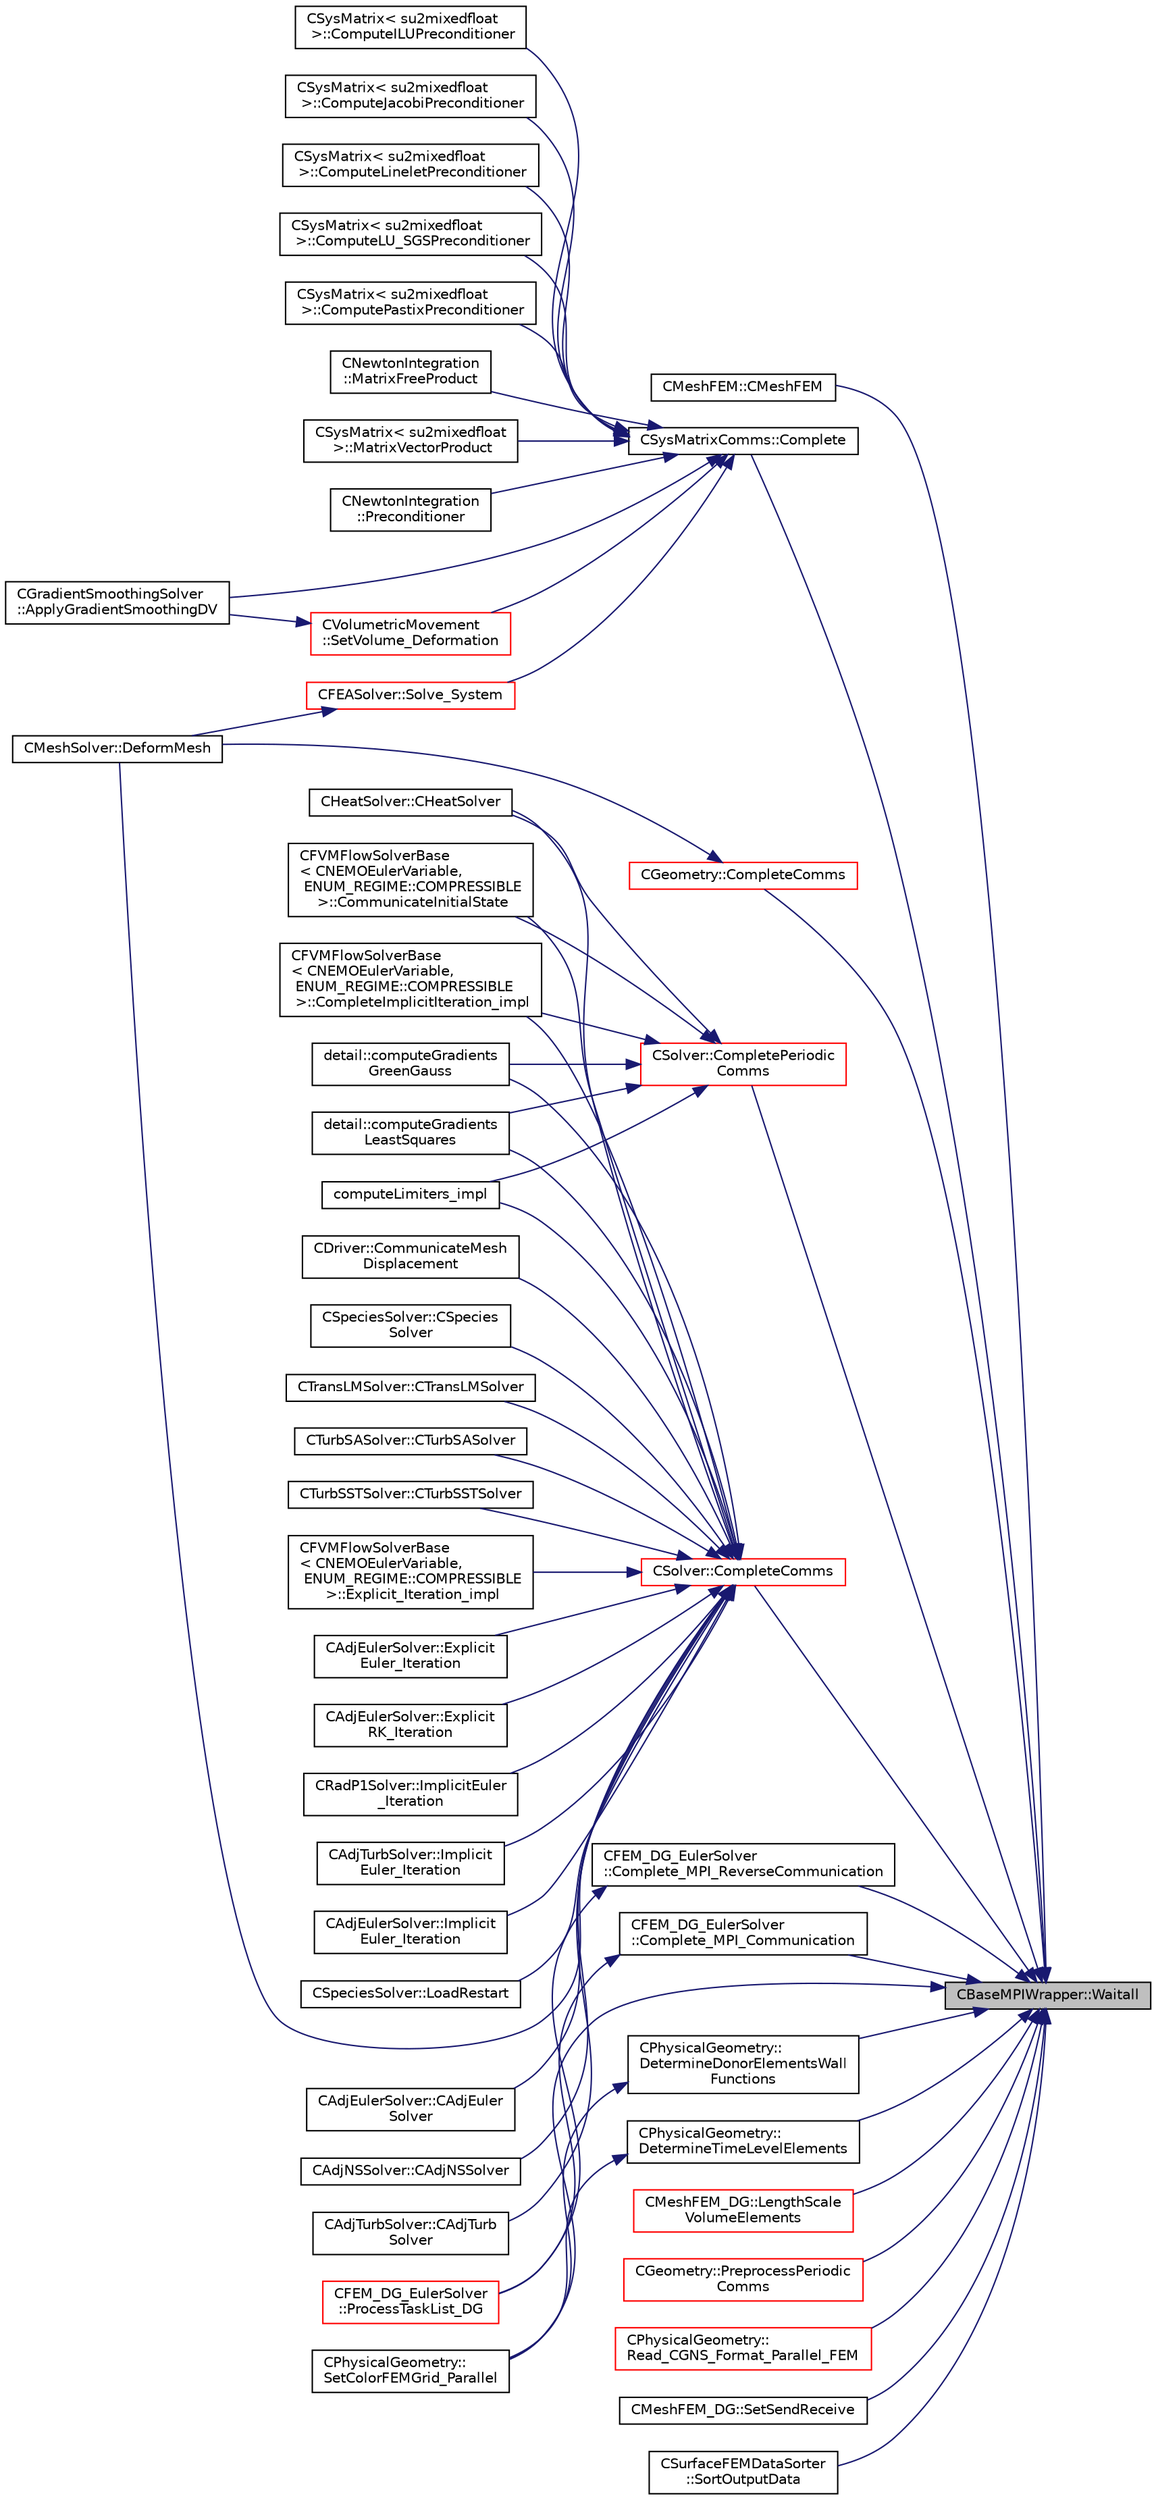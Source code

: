 digraph "CBaseMPIWrapper::Waitall"
{
 // LATEX_PDF_SIZE
  edge [fontname="Helvetica",fontsize="10",labelfontname="Helvetica",labelfontsize="10"];
  node [fontname="Helvetica",fontsize="10",shape=record];
  rankdir="RL";
  Node1 [label="CBaseMPIWrapper::Waitall",height=0.2,width=0.4,color="black", fillcolor="grey75", style="filled", fontcolor="black",tooltip=" "];
  Node1 -> Node2 [dir="back",color="midnightblue",fontsize="10",style="solid",fontname="Helvetica"];
  Node2 [label="CMeshFEM::CMeshFEM",height=0.2,width=0.4,color="black", fillcolor="white", style="filled",URL="$classCMeshFEM.html#ae74b12670fb49ad4d28836d9fc2aab8d",tooltip="Redistributes the grid over the ranks and creates the halo layer."];
  Node1 -> Node3 [dir="back",color="midnightblue",fontsize="10",style="solid",fontname="Helvetica"];
  Node3 [label="CSysMatrixComms::Complete",height=0.2,width=0.4,color="black", fillcolor="white", style="filled",URL="$structCSysMatrixComms.html#a672e72a89fc1ae7345d0ce91bd81972b",tooltip="Routine to complete the set of non-blocking communications launched by Initiate() and unpacking of th..."];
  Node3 -> Node4 [dir="back",color="midnightblue",fontsize="10",style="solid",fontname="Helvetica"];
  Node4 [label="CGradientSmoothingSolver\l::ApplyGradientSmoothingDV",height=0.2,width=0.4,color="black", fillcolor="white", style="filled",URL="$classCGradientSmoothingSolver.html#a443fb04934697664cd7defae114e6ef4",tooltip="All steps required for smoothing the whole system on DV level in an iterative way."];
  Node3 -> Node5 [dir="back",color="midnightblue",fontsize="10",style="solid",fontname="Helvetica"];
  Node5 [label="CSysMatrix\< su2mixedfloat\l \>::ComputeILUPreconditioner",height=0.2,width=0.4,color="black", fillcolor="white", style="filled",URL="$classCSysMatrix.html#a5f8beb6ce9ba7a0fc21b64c76a290cc6",tooltip="Multiply CSysVector by the preconditioner."];
  Node3 -> Node6 [dir="back",color="midnightblue",fontsize="10",style="solid",fontname="Helvetica"];
  Node6 [label="CSysMatrix\< su2mixedfloat\l \>::ComputeJacobiPreconditioner",height=0.2,width=0.4,color="black", fillcolor="white", style="filled",URL="$classCSysMatrix.html#af8c53a14b7928dd959258e0235c33b2f",tooltip="Multiply CSysVector by the preconditioner."];
  Node3 -> Node7 [dir="back",color="midnightblue",fontsize="10",style="solid",fontname="Helvetica"];
  Node7 [label="CSysMatrix\< su2mixedfloat\l \>::ComputeLineletPreconditioner",height=0.2,width=0.4,color="black", fillcolor="white", style="filled",URL="$classCSysMatrix.html#a0b1aca3806964da984c4fefe61cf2c64",tooltip="Multiply CSysVector by the preconditioner."];
  Node3 -> Node8 [dir="back",color="midnightblue",fontsize="10",style="solid",fontname="Helvetica"];
  Node8 [label="CSysMatrix\< su2mixedfloat\l \>::ComputeLU_SGSPreconditioner",height=0.2,width=0.4,color="black", fillcolor="white", style="filled",URL="$classCSysMatrix.html#ae41b2166753863b1872dfd2fdcefc6ca",tooltip="Multiply CSysVector by the preconditioner."];
  Node3 -> Node9 [dir="back",color="midnightblue",fontsize="10",style="solid",fontname="Helvetica"];
  Node9 [label="CSysMatrix\< su2mixedfloat\l \>::ComputePastixPreconditioner",height=0.2,width=0.4,color="black", fillcolor="white", style="filled",URL="$classCSysMatrix.html#a7012e3d084d285dab57634a6e8158fb8",tooltip="Apply the PaStiX factorization to CSysVec."];
  Node3 -> Node10 [dir="back",color="midnightblue",fontsize="10",style="solid",fontname="Helvetica"];
  Node10 [label="CNewtonIntegration\l::MatrixFreeProduct",height=0.2,width=0.4,color="black", fillcolor="white", style="filled",URL="$classCNewtonIntegration.html#ae70c58a68a61016cf7109fbdf20b9a62",tooltip="Implementation of matrix-vector product with the real Jacobian of the nonlinear residuals."];
  Node3 -> Node11 [dir="back",color="midnightblue",fontsize="10",style="solid",fontname="Helvetica"];
  Node11 [label="CSysMatrix\< su2mixedfloat\l \>::MatrixVectorProduct",height=0.2,width=0.4,color="black", fillcolor="white", style="filled",URL="$classCSysMatrix.html#afcd4a4dd3ba3509c6785431e01f3c434",tooltip="Performs the product of a sparse matrix by a CSysVector."];
  Node3 -> Node12 [dir="back",color="midnightblue",fontsize="10",style="solid",fontname="Helvetica"];
  Node12 [label="CNewtonIntegration\l::Preconditioner",height=0.2,width=0.4,color="black", fillcolor="white", style="filled",URL="$classCNewtonIntegration.html#a79013839512a0bfd866c2c0720e70014",tooltip="Wrapper for the preconditioner."];
  Node3 -> Node13 [dir="back",color="midnightblue",fontsize="10",style="solid",fontname="Helvetica"];
  Node13 [label="CVolumetricMovement\l::SetVolume_Deformation",height=0.2,width=0.4,color="red", fillcolor="white", style="filled",URL="$classCVolumetricMovement.html#a96c9dadafe051a2479ef4ec4b51adb04",tooltip="Grid deformation using the spring analogy method."];
  Node13 -> Node4 [dir="back",color="midnightblue",fontsize="10",style="solid",fontname="Helvetica"];
  Node3 -> Node40 [dir="back",color="midnightblue",fontsize="10",style="solid",fontname="Helvetica"];
  Node40 [label="CFEASolver::Solve_System",height=0.2,width=0.4,color="red", fillcolor="white", style="filled",URL="$classCFEASolver.html#a6ade985703d84b396bae1825a6d2a3e4",tooltip="Routine to solve the Jacobian-Residual linearized system."];
  Node40 -> Node42 [dir="back",color="midnightblue",fontsize="10",style="solid",fontname="Helvetica"];
  Node42 [label="CMeshSolver::DeformMesh",height=0.2,width=0.4,color="black", fillcolor="white", style="filled",URL="$classCMeshSolver.html#a573e4ddd63b680f5705f402ec317820b",tooltip="Grid deformation using the linear elasticity equations."];
  Node1 -> Node43 [dir="back",color="midnightblue",fontsize="10",style="solid",fontname="Helvetica"];
  Node43 [label="CFEM_DG_EulerSolver\l::Complete_MPI_Communication",height=0.2,width=0.4,color="black", fillcolor="white", style="filled",URL="$classCFEM__DG__EulerSolver.html#ad3428a192cfff4925a3ce854866119de",tooltip="Routine that completes the non-blocking communication between ranks."];
  Node43 -> Node44 [dir="back",color="midnightblue",fontsize="10",style="solid",fontname="Helvetica"];
  Node44 [label="CFEM_DG_EulerSolver\l::ProcessTaskList_DG",height=0.2,width=0.4,color="red", fillcolor="white", style="filled",URL="$classCFEM__DG__EulerSolver.html#ae807ca68b2d465020b63d617d54e339a",tooltip="Function, which processes the list of tasks to be executed by the DG solver."];
  Node1 -> Node47 [dir="back",color="midnightblue",fontsize="10",style="solid",fontname="Helvetica"];
  Node47 [label="CFEM_DG_EulerSolver\l::Complete_MPI_ReverseCommunication",height=0.2,width=0.4,color="black", fillcolor="white", style="filled",URL="$classCFEM__DG__EulerSolver.html#af5891c1fd8de49fe774a68cd7bc0b6ec",tooltip="Routine that completes the reverse non-blocking communication between ranks."];
  Node47 -> Node44 [dir="back",color="midnightblue",fontsize="10",style="solid",fontname="Helvetica"];
  Node1 -> Node48 [dir="back",color="midnightblue",fontsize="10",style="solid",fontname="Helvetica"];
  Node48 [label="CSolver::CompleteComms",height=0.2,width=0.4,color="red", fillcolor="white", style="filled",URL="$classCSolver.html#a6891c839827efbebdcbf9a349f4da92c",tooltip="Routine to complete the set of non-blocking communications launched by InitiateComms() and unpacking ..."];
  Node48 -> Node49 [dir="back",color="midnightblue",fontsize="10",style="solid",fontname="Helvetica"];
  Node49 [label="CAdjEulerSolver::CAdjEuler\lSolver",height=0.2,width=0.4,color="black", fillcolor="white", style="filled",URL="$classCAdjEulerSolver.html#a0a739888df9436d4707665d152a7af1a",tooltip=" "];
  Node48 -> Node50 [dir="back",color="midnightblue",fontsize="10",style="solid",fontname="Helvetica"];
  Node50 [label="CAdjNSSolver::CAdjNSSolver",height=0.2,width=0.4,color="black", fillcolor="white", style="filled",URL="$classCAdjNSSolver.html#a323f1dc7c0b9fe00d1911eeeea365d46",tooltip=" "];
  Node48 -> Node51 [dir="back",color="midnightblue",fontsize="10",style="solid",fontname="Helvetica"];
  Node51 [label="CAdjTurbSolver::CAdjTurb\lSolver",height=0.2,width=0.4,color="black", fillcolor="white", style="filled",URL="$classCAdjTurbSolver.html#a621bdae0b081f25a67425cc037cd90a2",tooltip=" "];
  Node48 -> Node52 [dir="back",color="midnightblue",fontsize="10",style="solid",fontname="Helvetica"];
  Node52 [label="CHeatSolver::CHeatSolver",height=0.2,width=0.4,color="black", fillcolor="white", style="filled",URL="$classCHeatSolver.html#a89c9ece2b98a950e53f4ee9482968186",tooltip="Constructor of the class."];
  Node48 -> Node53 [dir="back",color="midnightblue",fontsize="10",style="solid",fontname="Helvetica"];
  Node53 [label="CFVMFlowSolverBase\l\< CNEMOEulerVariable,\l ENUM_REGIME::COMPRESSIBLE\l \>::CommunicateInitialState",height=0.2,width=0.4,color="black", fillcolor="white", style="filled",URL="$classCFVMFlowSolverBase.html#ae06b2ffc1a1010f31dcfea2c24dbf46a",tooltip="Communicate the initial solver state."];
  Node48 -> Node54 [dir="back",color="midnightblue",fontsize="10",style="solid",fontname="Helvetica"];
  Node54 [label="CDriver::CommunicateMesh\lDisplacement",height=0.2,width=0.4,color="black", fillcolor="white", style="filled",URL="$classCDriver.html#ab7774dbeec50826a830714585aa45740",tooltip="Communicate the boundary mesh displacements in a python call."];
  Node48 -> Node55 [dir="back",color="midnightblue",fontsize="10",style="solid",fontname="Helvetica"];
  Node55 [label="CFVMFlowSolverBase\l\< CNEMOEulerVariable,\l ENUM_REGIME::COMPRESSIBLE\l \>::CompleteImplicitIteration_impl",height=0.2,width=0.4,color="black", fillcolor="white", style="filled",URL="$classCFVMFlowSolverBase.html#a3eb0fbabf1ce42ccc0fe626473800e09",tooltip="Generic implementation to complete an implicit iteration, i.e. update the solution."];
  Node48 -> Node56 [dir="back",color="midnightblue",fontsize="10",style="solid",fontname="Helvetica"];
  Node56 [label="detail::computeGradients\lGreenGauss",height=0.2,width=0.4,color="black", fillcolor="white", style="filled",URL="$group__FvmAlgos.html#ga031dfb21c1777c986ae93d716ec4568b",tooltip="Compute the gradient of a field using the Green-Gauss theorem."];
  Node48 -> Node57 [dir="back",color="midnightblue",fontsize="10",style="solid",fontname="Helvetica"];
  Node57 [label="detail::computeGradients\lLeastSquares",height=0.2,width=0.4,color="black", fillcolor="white", style="filled",URL="$group__FvmAlgos.html#ga186a32bf8b211a50432fe55a6a608c21",tooltip="Compute the gradient of a field using inverse-distance-weighted or unweighted Least-Squares approxima..."];
  Node48 -> Node58 [dir="back",color="midnightblue",fontsize="10",style="solid",fontname="Helvetica"];
  Node58 [label="computeLimiters_impl",height=0.2,width=0.4,color="black", fillcolor="white", style="filled",URL="$group__FvmAlgos.html#ga4639562695f9dc19f098e6d00fcacde1",tooltip="Generic limiter computation for methods based on one limiter value per point (as opposed to one per e..."];
  Node48 -> Node59 [dir="back",color="midnightblue",fontsize="10",style="solid",fontname="Helvetica"];
  Node59 [label="CSpeciesSolver::CSpecies\lSolver",height=0.2,width=0.4,color="black", fillcolor="white", style="filled",URL="$classCSpeciesSolver.html#a3a7863355bb316fe760afeb1db4ca66c",tooltip="Constructor of the class."];
  Node48 -> Node60 [dir="back",color="midnightblue",fontsize="10",style="solid",fontname="Helvetica"];
  Node60 [label="CTransLMSolver::CTransLMSolver",height=0.2,width=0.4,color="black", fillcolor="white", style="filled",URL="$classCTransLMSolver.html#a4975cbf30f2954e3da1244832999eda0",tooltip=" "];
  Node48 -> Node61 [dir="back",color="midnightblue",fontsize="10",style="solid",fontname="Helvetica"];
  Node61 [label="CTurbSASolver::CTurbSASolver",height=0.2,width=0.4,color="black", fillcolor="white", style="filled",URL="$classCTurbSASolver.html#a06a8b09d1563dd48f364ff6e97c25cd8",tooltip="Constructor."];
  Node48 -> Node62 [dir="back",color="midnightblue",fontsize="10",style="solid",fontname="Helvetica"];
  Node62 [label="CTurbSSTSolver::CTurbSSTSolver",height=0.2,width=0.4,color="black", fillcolor="white", style="filled",URL="$classCTurbSSTSolver.html#a84beba65418c7c2ca4f4843b989b360a",tooltip="Constructor."];
  Node48 -> Node42 [dir="back",color="midnightblue",fontsize="10",style="solid",fontname="Helvetica"];
  Node48 -> Node63 [dir="back",color="midnightblue",fontsize="10",style="solid",fontname="Helvetica"];
  Node63 [label="CFVMFlowSolverBase\l\< CNEMOEulerVariable,\l ENUM_REGIME::COMPRESSIBLE\l \>::Explicit_Iteration_impl",height=0.2,width=0.4,color="black", fillcolor="white", style="filled",URL="$classCFVMFlowSolverBase.html#ac30c9255150f29da2915a85264a1676c",tooltip="Generic implementation of explicit iterations with a preconditioner."];
  Node48 -> Node64 [dir="back",color="midnightblue",fontsize="10",style="solid",fontname="Helvetica"];
  Node64 [label="CAdjEulerSolver::Explicit\lEuler_Iteration",height=0.2,width=0.4,color="black", fillcolor="white", style="filled",URL="$classCAdjEulerSolver.html#ac6851acd72ffdbf5299680d5d92e065e",tooltip="Update the solution using a explicit Euler scheme."];
  Node48 -> Node65 [dir="back",color="midnightblue",fontsize="10",style="solid",fontname="Helvetica"];
  Node65 [label="CAdjEulerSolver::Explicit\lRK_Iteration",height=0.2,width=0.4,color="black", fillcolor="white", style="filled",URL="$classCAdjEulerSolver.html#a853b9218167a682db73ca73c0fccc2cc",tooltip="Update the solution using a Runge-Kutta strategy."];
  Node48 -> Node66 [dir="back",color="midnightblue",fontsize="10",style="solid",fontname="Helvetica"];
  Node66 [label="CRadP1Solver::ImplicitEuler\l_Iteration",height=0.2,width=0.4,color="black", fillcolor="white", style="filled",URL="$classCRadP1Solver.html#a23716727a079c099d449da9befa86696",tooltip="Update the solution using an implicit solver."];
  Node48 -> Node67 [dir="back",color="midnightblue",fontsize="10",style="solid",fontname="Helvetica"];
  Node67 [label="CAdjTurbSolver::Implicit\lEuler_Iteration",height=0.2,width=0.4,color="black", fillcolor="white", style="filled",URL="$classCAdjTurbSolver.html#a119fd6cc599337fd229174474d69f0fb",tooltip="Update the solution using an implicit solver."];
  Node48 -> Node68 [dir="back",color="midnightblue",fontsize="10",style="solid",fontname="Helvetica"];
  Node68 [label="CAdjEulerSolver::Implicit\lEuler_Iteration",height=0.2,width=0.4,color="black", fillcolor="white", style="filled",URL="$classCAdjEulerSolver.html#ab35fe7a0b2f840506e91d49961e07485",tooltip="Update the solution using an implicit solver."];
  Node48 -> Node69 [dir="back",color="midnightblue",fontsize="10",style="solid",fontname="Helvetica"];
  Node69 [label="CSpeciesSolver::LoadRestart",height=0.2,width=0.4,color="black", fillcolor="white", style="filled",URL="$classCSpeciesSolver.html#a40ecea72824a266fcda6347d08a4fcea",tooltip="Load a solution from a restart file."];
  Node1 -> Node98 [dir="back",color="midnightblue",fontsize="10",style="solid",fontname="Helvetica"];
  Node98 [label="CGeometry::CompleteComms",height=0.2,width=0.4,color="red", fillcolor="white", style="filled",URL="$classCGeometry.html#a98e23b4abe55aaf85fb4350e6ccbc32e",tooltip="Routine to complete the set of non-blocking communications launched by InitiateComms() and unpacking ..."];
  Node98 -> Node42 [dir="back",color="midnightblue",fontsize="10",style="solid",fontname="Helvetica"];
  Node1 -> Node107 [dir="back",color="midnightblue",fontsize="10",style="solid",fontname="Helvetica"];
  Node107 [label="CSolver::CompletePeriodic\lComms",height=0.2,width=0.4,color="red", fillcolor="white", style="filled",URL="$classCSolver.html#a6b9c3e0290bce84f14ad3fde8ffa8658",tooltip="Routine to complete the set of non-blocking periodic communications launched by InitiatePeriodicComms..."];
  Node107 -> Node52 [dir="back",color="midnightblue",fontsize="10",style="solid",fontname="Helvetica"];
  Node107 -> Node53 [dir="back",color="midnightblue",fontsize="10",style="solid",fontname="Helvetica"];
  Node107 -> Node55 [dir="back",color="midnightblue",fontsize="10",style="solid",fontname="Helvetica"];
  Node107 -> Node56 [dir="back",color="midnightblue",fontsize="10",style="solid",fontname="Helvetica"];
  Node107 -> Node57 [dir="back",color="midnightblue",fontsize="10",style="solid",fontname="Helvetica"];
  Node107 -> Node58 [dir="back",color="midnightblue",fontsize="10",style="solid",fontname="Helvetica"];
  Node1 -> Node109 [dir="back",color="midnightblue",fontsize="10",style="solid",fontname="Helvetica"];
  Node109 [label="CPhysicalGeometry::\lDetermineDonorElementsWall\lFunctions",height=0.2,width=0.4,color="black", fillcolor="white", style="filled",URL="$classCPhysicalGeometry.html#acef4e18142b580bf09f21e5b71387d5f",tooltip="Determine the donor elements for the boundary elements on viscous wall boundaries when wall functions..."];
  Node109 -> Node110 [dir="back",color="midnightblue",fontsize="10",style="solid",fontname="Helvetica"];
  Node110 [label="CPhysicalGeometry::\lSetColorFEMGrid_Parallel",height=0.2,width=0.4,color="black", fillcolor="white", style="filled",URL="$classCPhysicalGeometry.html#a0a1295415b0ff3105673f5733682e151",tooltip="Set the domains for FEM grid partitioning using ParMETIS."];
  Node1 -> Node111 [dir="back",color="midnightblue",fontsize="10",style="solid",fontname="Helvetica"];
  Node111 [label="CPhysicalGeometry::\lDetermineTimeLevelElements",height=0.2,width=0.4,color="black", fillcolor="white", style="filled",URL="$classCPhysicalGeometry.html#a18f63cc49f7dc20241a0599ad1426ba8",tooltip="Determine the time level of the elements when time accurate local time stepping is employed."];
  Node111 -> Node110 [dir="back",color="midnightblue",fontsize="10",style="solid",fontname="Helvetica"];
  Node1 -> Node112 [dir="back",color="midnightblue",fontsize="10",style="solid",fontname="Helvetica"];
  Node112 [label="CMeshFEM_DG::LengthScale\lVolumeElements",height=0.2,width=0.4,color="red", fillcolor="white", style="filled",URL="$classCMeshFEM__DG.html#a35b7f0629dd61c88ca4dfbbda1c5e875",tooltip="Function, which computes a length scale of the volume elements."];
  Node1 -> Node114 [dir="back",color="midnightblue",fontsize="10",style="solid",fontname="Helvetica"];
  Node114 [label="CGeometry::PreprocessPeriodic\lComms",height=0.2,width=0.4,color="red", fillcolor="white", style="filled",URL="$classCGeometry.html#a7c4fd8aa54722efc3d52a7cb70485ecb",tooltip="Routine to set up persistent data structures for periodic communications."];
  Node1 -> Node115 [dir="back",color="midnightblue",fontsize="10",style="solid",fontname="Helvetica"];
  Node115 [label="CPhysicalGeometry::\lRead_CGNS_Format_Parallel_FEM",height=0.2,width=0.4,color="red", fillcolor="white", style="filled",URL="$classCPhysicalGeometry.html#a5fa5c4805d03646f8bfbf8622265f958",tooltip="Reads for the FEM solver the geometry of the grid and adjust the boundary conditions with the configu..."];
  Node1 -> Node110 [dir="back",color="midnightblue",fontsize="10",style="solid",fontname="Helvetica"];
  Node1 -> Node117 [dir="back",color="midnightblue",fontsize="10",style="solid",fontname="Helvetica"];
  Node117 [label="CMeshFEM_DG::SetSendReceive",height=0.2,width=0.4,color="black", fillcolor="white", style="filled",URL="$classCMeshFEM__DG.html#ae72aa64c74d57aba222cd8b0179dc2e7",tooltip="Set the send receive boundaries of the grid."];
  Node1 -> Node118 [dir="back",color="midnightblue",fontsize="10",style="solid",fontname="Helvetica"];
  Node118 [label="CSurfaceFEMDataSorter\l::SortOutputData",height=0.2,width=0.4,color="black", fillcolor="white", style="filled",URL="$classCSurfaceFEMDataSorter.html#a780cb416bfb4aed7697a252887821020",tooltip="Sort the output data for each grid node into a linear partitioning across all processors."];
}
